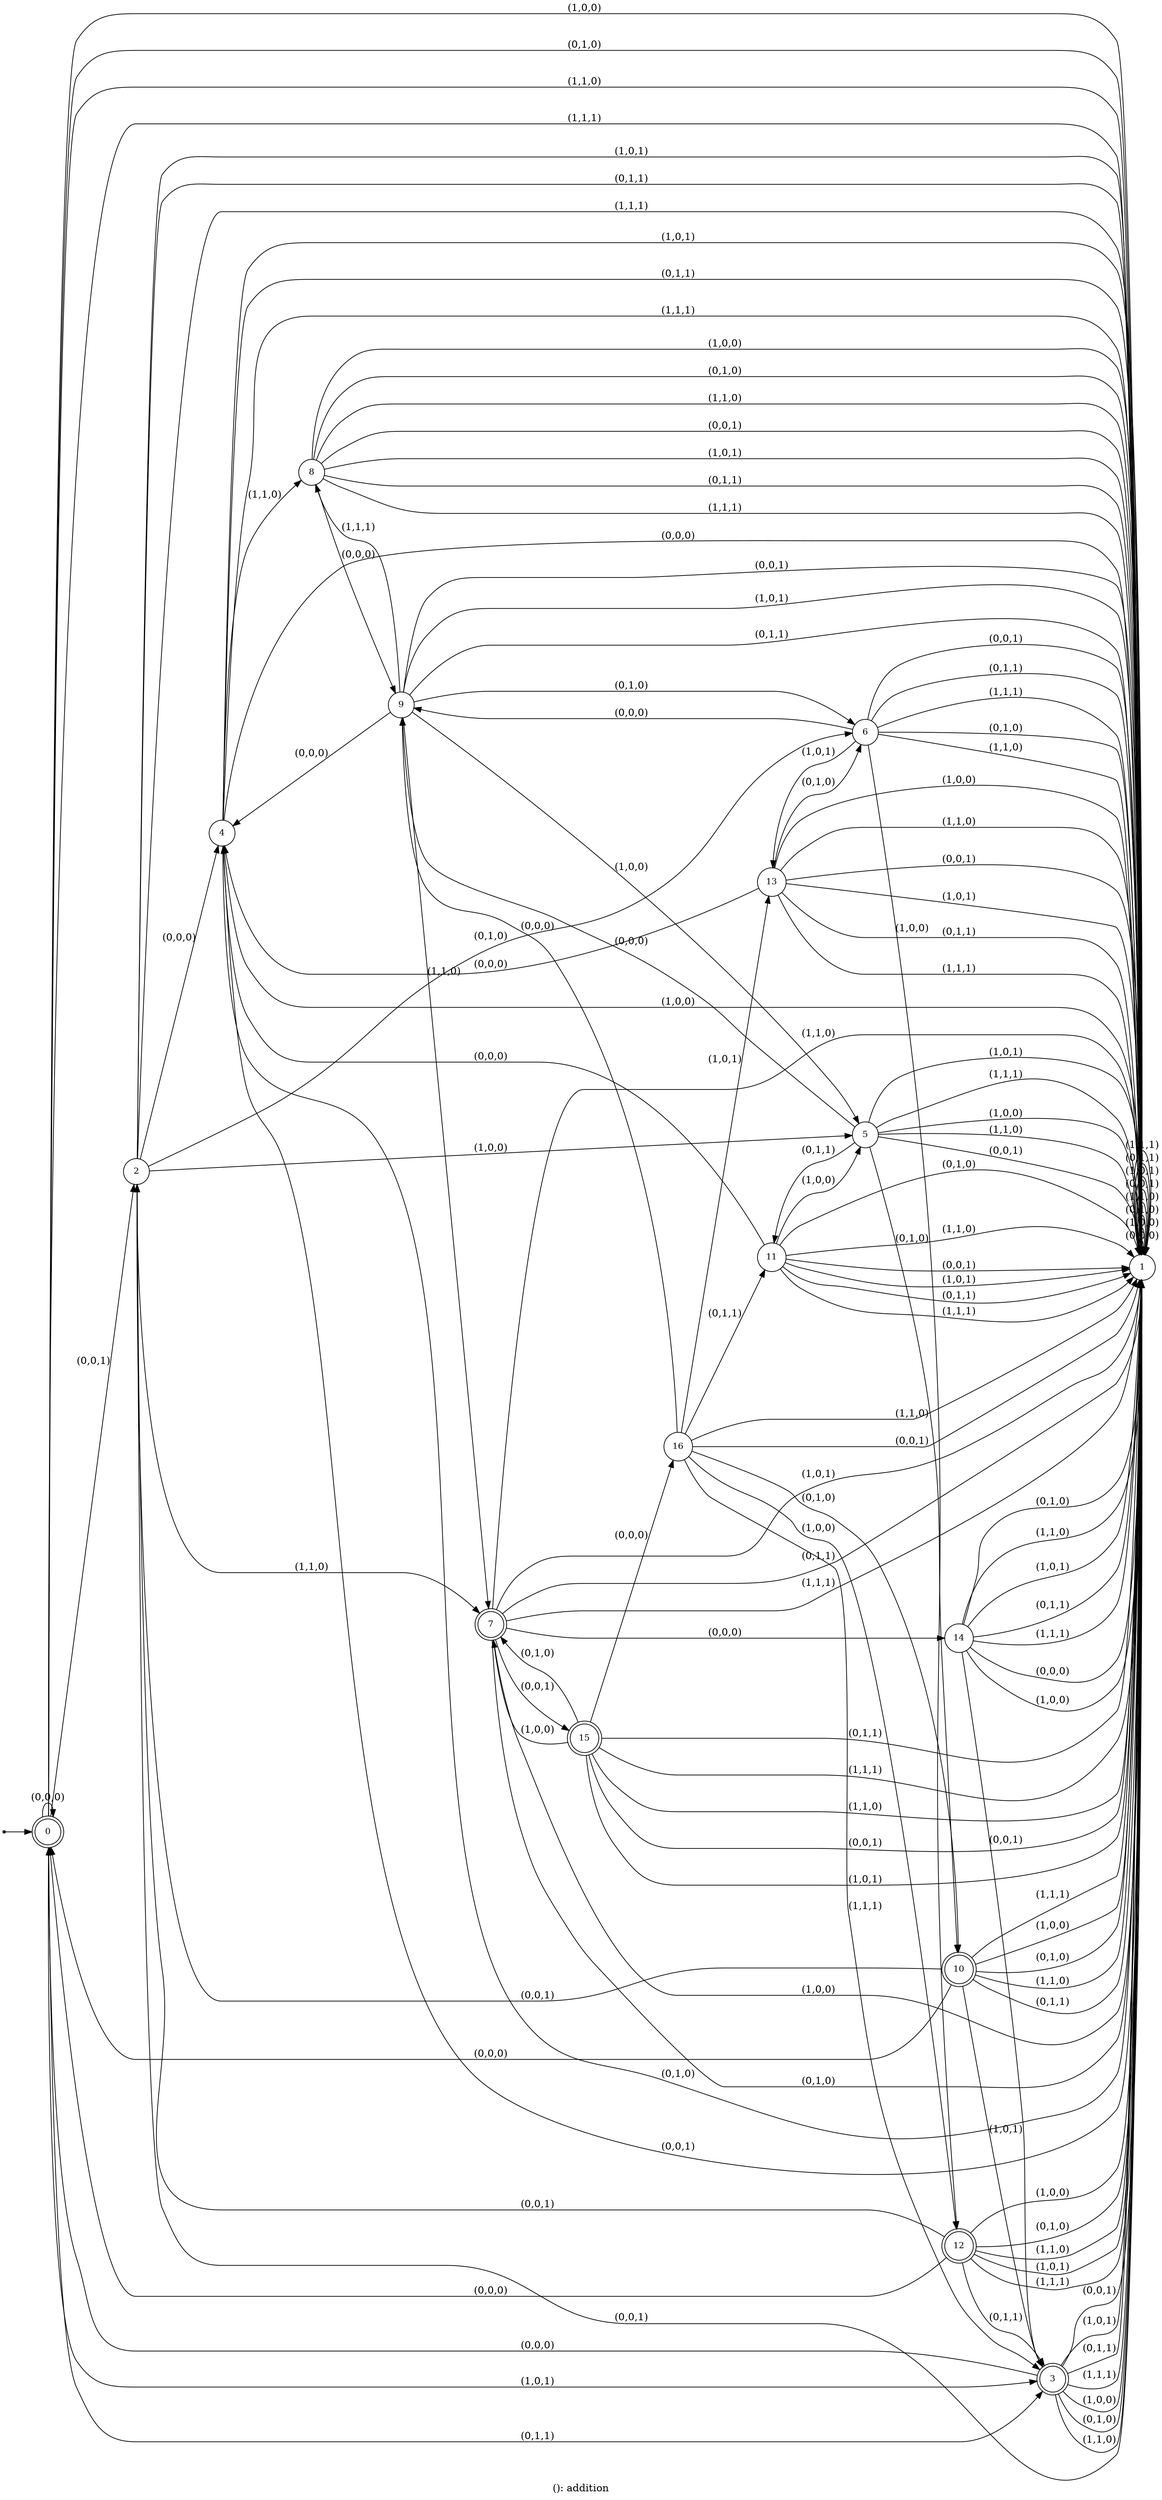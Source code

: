 digraph G {
label = "(): addition";
rankdir = LR;
node [shape = doublecircle, label="0", fontsize=12]0;
node [shape = circle, label="1", fontsize=12]1;
node [shape = circle, label="2", fontsize=12]2;
node [shape = doublecircle, label="3", fontsize=12]3;
node [shape = circle, label="4", fontsize=12]4;
node [shape = circle, label="5", fontsize=12]5;
node [shape = circle, label="6", fontsize=12]6;
node [shape = doublecircle, label="7", fontsize=12]7;
node [shape = circle, label="8", fontsize=12]8;
node [shape = circle, label="9", fontsize=12]9;
node [shape = doublecircle, label="10", fontsize=12]10;
node [shape = circle, label="11", fontsize=12]11;
node [shape = doublecircle, label="12", fontsize=12]12;
node [shape = circle, label="13", fontsize=12]13;
node [shape = circle, label="14", fontsize=12]14;
node [shape = doublecircle, label="15", fontsize=12]15;
node [shape = circle, label="16", fontsize=12]16;
node [shape = point ]; qi
qi ->0;
0 -> 0[ label = "(0,0,0)"];
0 -> 1[ label = "(1,0,0)"];
0 -> 1[ label = "(0,1,0)"];
0 -> 1[ label = "(1,1,0)"];
0 -> 2[ label = "(0,0,1)"];
0 -> 3[ label = "(1,0,1)"];
0 -> 3[ label = "(0,1,1)"];
0 -> 1[ label = "(1,1,1)"];
1 -> 1[ label = "(0,0,0)"];
1 -> 1[ label = "(1,0,0)"];
1 -> 1[ label = "(0,1,0)"];
1 -> 1[ label = "(1,1,0)"];
1 -> 1[ label = "(0,0,1)"];
1 -> 1[ label = "(1,0,1)"];
1 -> 1[ label = "(0,1,1)"];
1 -> 1[ label = "(1,1,1)"];
2 -> 4[ label = "(0,0,0)"];
2 -> 5[ label = "(1,0,0)"];
2 -> 6[ label = "(0,1,0)"];
2 -> 7[ label = "(1,1,0)"];
2 -> 1[ label = "(0,0,1)"];
2 -> 1[ label = "(1,0,1)"];
2 -> 1[ label = "(0,1,1)"];
2 -> 1[ label = "(1,1,1)"];
3 -> 0[ label = "(0,0,0)"];
3 -> 1[ label = "(1,0,0)"];
3 -> 1[ label = "(0,1,0)"];
3 -> 1[ label = "(1,1,0)"];
3 -> 1[ label = "(0,0,1)"];
3 -> 1[ label = "(1,0,1)"];
3 -> 1[ label = "(0,1,1)"];
3 -> 1[ label = "(1,1,1)"];
4 -> 1[ label = "(0,0,0)"];
4 -> 1[ label = "(1,0,0)"];
4 -> 1[ label = "(0,1,0)"];
4 -> 8[ label = "(1,1,0)"];
4 -> 1[ label = "(0,0,1)"];
4 -> 1[ label = "(1,0,1)"];
4 -> 1[ label = "(0,1,1)"];
4 -> 1[ label = "(1,1,1)"];
5 -> 9[ label = "(0,0,0)"];
5 -> 1[ label = "(1,0,0)"];
5 -> 10[ label = "(0,1,0)"];
5 -> 1[ label = "(1,1,0)"];
5 -> 1[ label = "(0,0,1)"];
5 -> 1[ label = "(1,0,1)"];
5 -> 11[ label = "(0,1,1)"];
5 -> 1[ label = "(1,1,1)"];
6 -> 9[ label = "(0,0,0)"];
6 -> 12[ label = "(1,0,0)"];
6 -> 1[ label = "(0,1,0)"];
6 -> 1[ label = "(1,1,0)"];
6 -> 1[ label = "(0,0,1)"];
6 -> 13[ label = "(1,0,1)"];
6 -> 1[ label = "(0,1,1)"];
6 -> 1[ label = "(1,1,1)"];
7 -> 14[ label = "(0,0,0)"];
7 -> 1[ label = "(1,0,0)"];
7 -> 1[ label = "(0,1,0)"];
7 -> 1[ label = "(1,1,0)"];
7 -> 15[ label = "(0,0,1)"];
7 -> 1[ label = "(1,0,1)"];
7 -> 1[ label = "(0,1,1)"];
7 -> 1[ label = "(1,1,1)"];
8 -> 9[ label = "(0,0,0)"];
8 -> 1[ label = "(1,0,0)"];
8 -> 1[ label = "(0,1,0)"];
8 -> 1[ label = "(1,1,0)"];
8 -> 1[ label = "(0,0,1)"];
8 -> 1[ label = "(1,0,1)"];
8 -> 1[ label = "(0,1,1)"];
8 -> 1[ label = "(1,1,1)"];
9 -> 4[ label = "(0,0,0)"];
9 -> 5[ label = "(1,0,0)"];
9 -> 6[ label = "(0,1,0)"];
9 -> 7[ label = "(1,1,0)"];
9 -> 1[ label = "(0,0,1)"];
9 -> 1[ label = "(1,0,1)"];
9 -> 1[ label = "(0,1,1)"];
9 -> 8[ label = "(1,1,1)"];
10 -> 0[ label = "(0,0,0)"];
10 -> 1[ label = "(1,0,0)"];
10 -> 1[ label = "(0,1,0)"];
10 -> 1[ label = "(1,1,0)"];
10 -> 2[ label = "(0,0,1)"];
10 -> 3[ label = "(1,0,1)"];
10 -> 1[ label = "(0,1,1)"];
10 -> 1[ label = "(1,1,1)"];
11 -> 4[ label = "(0,0,0)"];
11 -> 5[ label = "(1,0,0)"];
11 -> 1[ label = "(0,1,0)"];
11 -> 1[ label = "(1,1,0)"];
11 -> 1[ label = "(0,0,1)"];
11 -> 1[ label = "(1,0,1)"];
11 -> 1[ label = "(0,1,1)"];
11 -> 1[ label = "(1,1,1)"];
12 -> 0[ label = "(0,0,0)"];
12 -> 1[ label = "(1,0,0)"];
12 -> 1[ label = "(0,1,0)"];
12 -> 1[ label = "(1,1,0)"];
12 -> 2[ label = "(0,0,1)"];
12 -> 1[ label = "(1,0,1)"];
12 -> 3[ label = "(0,1,1)"];
12 -> 1[ label = "(1,1,1)"];
13 -> 4[ label = "(0,0,0)"];
13 -> 1[ label = "(1,0,0)"];
13 -> 6[ label = "(0,1,0)"];
13 -> 1[ label = "(1,1,0)"];
13 -> 1[ label = "(0,0,1)"];
13 -> 1[ label = "(1,0,1)"];
13 -> 1[ label = "(0,1,1)"];
13 -> 1[ label = "(1,1,1)"];
14 -> 1[ label = "(0,0,0)"];
14 -> 1[ label = "(1,0,0)"];
14 -> 1[ label = "(0,1,0)"];
14 -> 1[ label = "(1,1,0)"];
14 -> 3[ label = "(0,0,1)"];
14 -> 1[ label = "(1,0,1)"];
14 -> 1[ label = "(0,1,1)"];
14 -> 1[ label = "(1,1,1)"];
15 -> 16[ label = "(0,0,0)"];
15 -> 7[ label = "(1,0,0)"];
15 -> 7[ label = "(0,1,0)"];
15 -> 1[ label = "(1,1,0)"];
15 -> 1[ label = "(0,0,1)"];
15 -> 1[ label = "(1,0,1)"];
15 -> 1[ label = "(0,1,1)"];
15 -> 1[ label = "(1,1,1)"];
16 -> 9[ label = "(0,0,0)"];
16 -> 12[ label = "(1,0,0)"];
16 -> 10[ label = "(0,1,0)"];
16 -> 1[ label = "(1,1,0)"];
16 -> 1[ label = "(0,0,1)"];
16 -> 13[ label = "(1,0,1)"];
16 -> 11[ label = "(0,1,1)"];
16 -> 3[ label = "(1,1,1)"];
}
